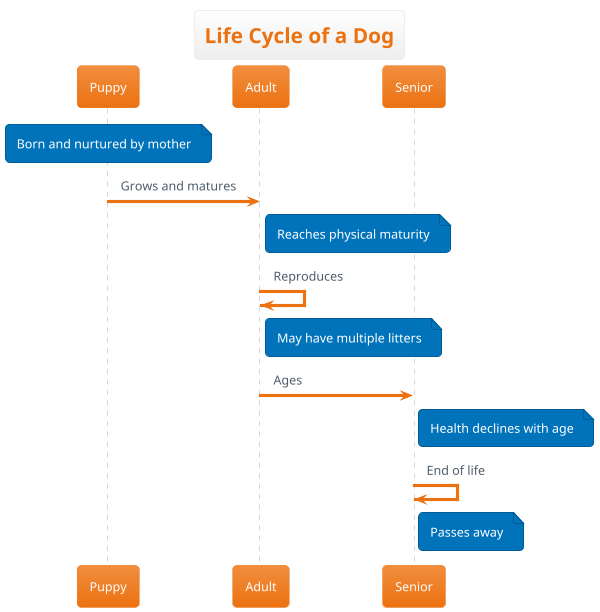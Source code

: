 @startuml
!theme aws-orange

title Life Cycle of a Dog

participant Puppy
participant Adult
participant Senior

note over Puppy: Born and nurtured by mother

Puppy -> Adult: Grows and matures
note right of Adult: Reaches physical maturity

Adult -> Adult: Reproduces
note right of Adult: May have multiple litters

Adult -> Senior: Ages
note right of Senior: Health declines with age

Senior -> Senior: End of life
note right of Senior: Passes away

@enduml